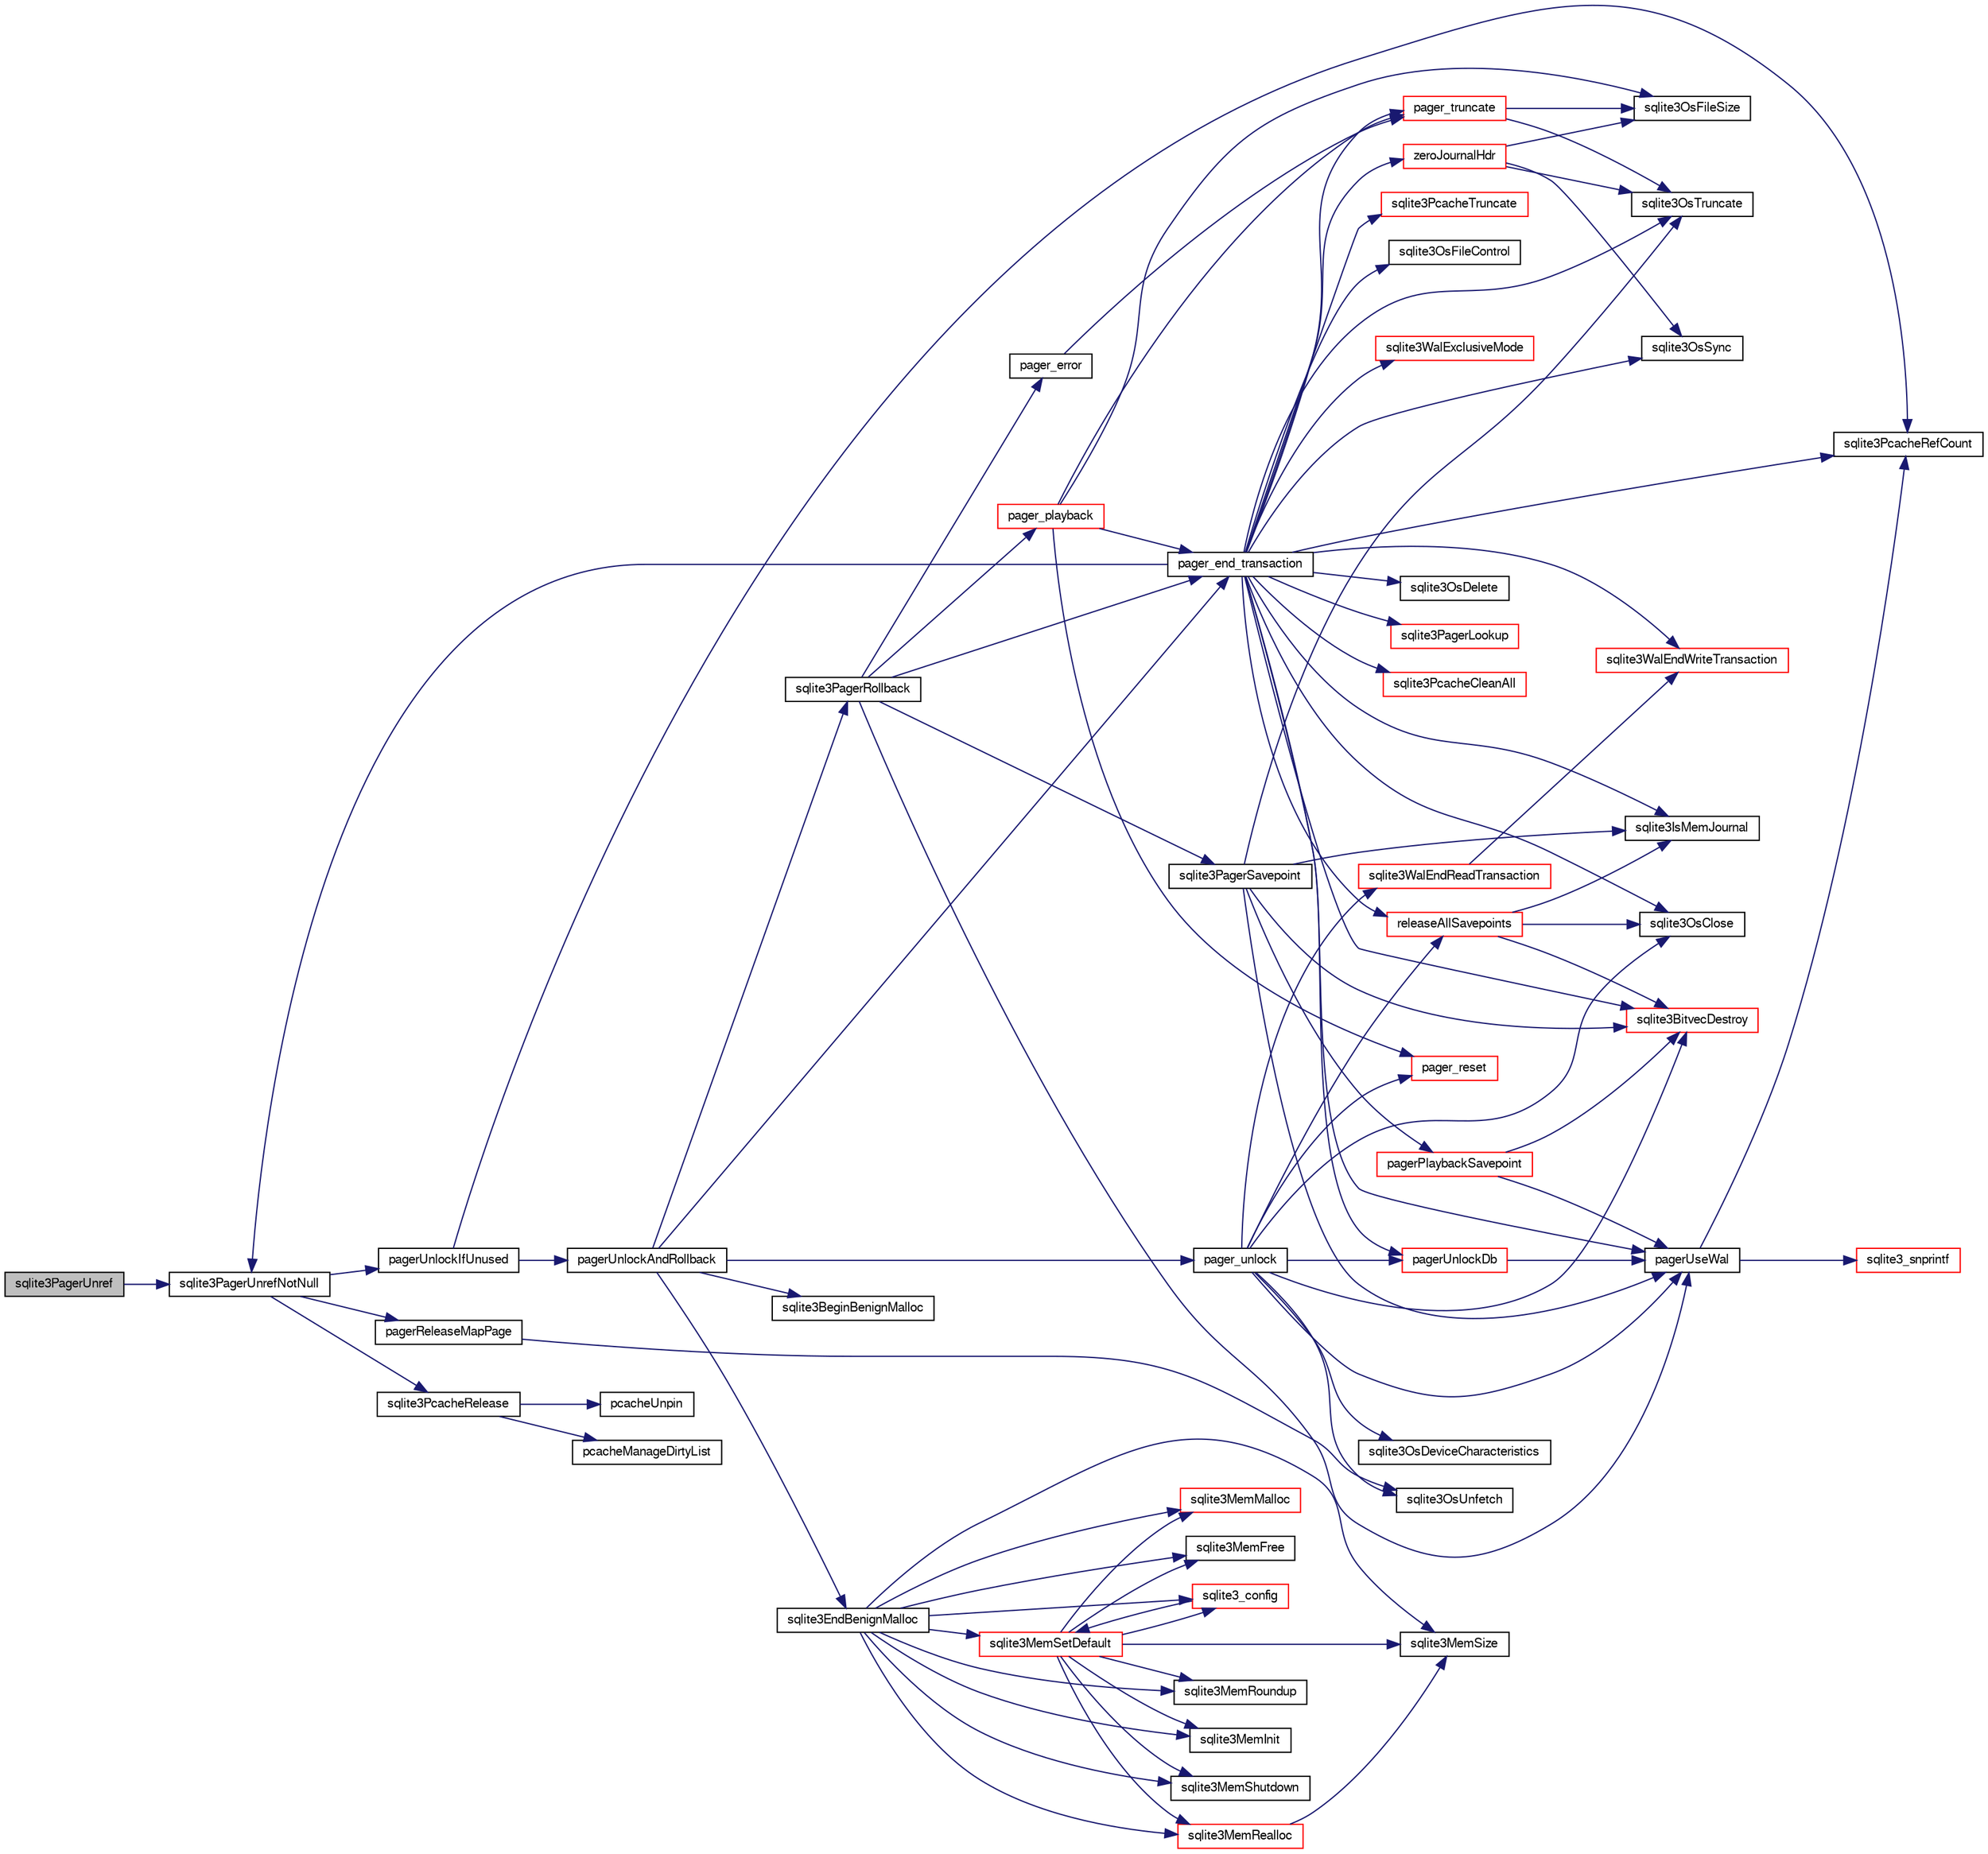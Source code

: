 digraph "sqlite3PagerUnref"
{
  edge [fontname="FreeSans",fontsize="10",labelfontname="FreeSans",labelfontsize="10"];
  node [fontname="FreeSans",fontsize="10",shape=record];
  rankdir="LR";
  Node641309 [label="sqlite3PagerUnref",height=0.2,width=0.4,color="black", fillcolor="grey75", style="filled", fontcolor="black"];
  Node641309 -> Node641310 [color="midnightblue",fontsize="10",style="solid",fontname="FreeSans"];
  Node641310 [label="sqlite3PagerUnrefNotNull",height=0.2,width=0.4,color="black", fillcolor="white", style="filled",URL="$sqlite3_8c.html#a4b314f96f09f5c68c94672e420e31ab9"];
  Node641310 -> Node641311 [color="midnightblue",fontsize="10",style="solid",fontname="FreeSans"];
  Node641311 [label="pagerReleaseMapPage",height=0.2,width=0.4,color="black", fillcolor="white", style="filled",URL="$sqlite3_8c.html#aefa288f9febba49488ab634f8b0d5f6d"];
  Node641311 -> Node641312 [color="midnightblue",fontsize="10",style="solid",fontname="FreeSans"];
  Node641312 [label="sqlite3OsUnfetch",height=0.2,width=0.4,color="black", fillcolor="white", style="filled",URL="$sqlite3_8c.html#abc0da72cb8b8989cf8708b572fe5fef4"];
  Node641310 -> Node641313 [color="midnightblue",fontsize="10",style="solid",fontname="FreeSans"];
  Node641313 [label="sqlite3PcacheRelease",height=0.2,width=0.4,color="black", fillcolor="white", style="filled",URL="$sqlite3_8c.html#ad07fc7a8130ad1e77861f345084b1b83"];
  Node641313 -> Node641314 [color="midnightblue",fontsize="10",style="solid",fontname="FreeSans"];
  Node641314 [label="pcacheUnpin",height=0.2,width=0.4,color="black", fillcolor="white", style="filled",URL="$sqlite3_8c.html#a76530dde0f26366c0614d713daf9859c"];
  Node641313 -> Node641315 [color="midnightblue",fontsize="10",style="solid",fontname="FreeSans"];
  Node641315 [label="pcacheManageDirtyList",height=0.2,width=0.4,color="black", fillcolor="white", style="filled",URL="$sqlite3_8c.html#aae9bc2ddff700c30e5f9c80d531d6acc"];
  Node641310 -> Node641316 [color="midnightblue",fontsize="10",style="solid",fontname="FreeSans"];
  Node641316 [label="pagerUnlockIfUnused",height=0.2,width=0.4,color="black", fillcolor="white", style="filled",URL="$sqlite3_8c.html#abf547f4276efb6f10262f7fde1e4d065"];
  Node641316 -> Node641317 [color="midnightblue",fontsize="10",style="solid",fontname="FreeSans"];
  Node641317 [label="sqlite3PcacheRefCount",height=0.2,width=0.4,color="black", fillcolor="white", style="filled",URL="$sqlite3_8c.html#adee2536d23ec9628e0883ccab03b3429"];
  Node641316 -> Node641318 [color="midnightblue",fontsize="10",style="solid",fontname="FreeSans"];
  Node641318 [label="pagerUnlockAndRollback",height=0.2,width=0.4,color="black", fillcolor="white", style="filled",URL="$sqlite3_8c.html#a02d96b7bf62c3b13ba905d168914518c"];
  Node641318 -> Node641319 [color="midnightblue",fontsize="10",style="solid",fontname="FreeSans"];
  Node641319 [label="sqlite3BeginBenignMalloc",height=0.2,width=0.4,color="black", fillcolor="white", style="filled",URL="$sqlite3_8c.html#a3344c0e2b1b6df701a1cb326602fac14"];
  Node641318 -> Node641320 [color="midnightblue",fontsize="10",style="solid",fontname="FreeSans"];
  Node641320 [label="sqlite3PagerRollback",height=0.2,width=0.4,color="black", fillcolor="white", style="filled",URL="$sqlite3_8c.html#afdd2ecbb97b7a716892ff6bd10c7dfd0"];
  Node641320 -> Node641321 [color="midnightblue",fontsize="10",style="solid",fontname="FreeSans"];
  Node641321 [label="pagerUseWal",height=0.2,width=0.4,color="black", fillcolor="white", style="filled",URL="$sqlite3_8c.html#a31def80bfe1de9284d635ba190a5eb68"];
  Node641321 -> Node641317 [color="midnightblue",fontsize="10",style="solid",fontname="FreeSans"];
  Node641321 -> Node641322 [color="midnightblue",fontsize="10",style="solid",fontname="FreeSans"];
  Node641322 [label="sqlite3_snprintf",height=0.2,width=0.4,color="red", fillcolor="white", style="filled",URL="$sqlite3_8c.html#aa2695a752e971577f5784122f2013c40"];
  Node641320 -> Node641603 [color="midnightblue",fontsize="10",style="solid",fontname="FreeSans"];
  Node641603 [label="sqlite3PagerSavepoint",height=0.2,width=0.4,color="black", fillcolor="white", style="filled",URL="$sqlite3_8c.html#a8b5f1920b6a8b564a47e243868f2c8d4"];
  Node641603 -> Node641604 [color="midnightblue",fontsize="10",style="solid",fontname="FreeSans"];
  Node641604 [label="sqlite3BitvecDestroy",height=0.2,width=0.4,color="red", fillcolor="white", style="filled",URL="$sqlite3_8c.html#ab732400d8022b48df1b7b3ee41be045d"];
  Node641603 -> Node641605 [color="midnightblue",fontsize="10",style="solid",fontname="FreeSans"];
  Node641605 [label="sqlite3IsMemJournal",height=0.2,width=0.4,color="black", fillcolor="white", style="filled",URL="$sqlite3_8c.html#a237bb8682b84ed24be164d4c57465182"];
  Node641603 -> Node641606 [color="midnightblue",fontsize="10",style="solid",fontname="FreeSans"];
  Node641606 [label="sqlite3OsTruncate",height=0.2,width=0.4,color="black", fillcolor="white", style="filled",URL="$sqlite3_8c.html#ab14e17fc93b09d52b42c433c47eb3b68"];
  Node641603 -> Node641321 [color="midnightblue",fontsize="10",style="solid",fontname="FreeSans"];
  Node641603 -> Node641607 [color="midnightblue",fontsize="10",style="solid",fontname="FreeSans"];
  Node641607 [label="pagerPlaybackSavepoint",height=0.2,width=0.4,color="red", fillcolor="white", style="filled",URL="$sqlite3_8c.html#aedf76c3b6661c4244cc3e2c5464fd12e"];
  Node641607 -> Node641321 [color="midnightblue",fontsize="10",style="solid",fontname="FreeSans"];
  Node641607 -> Node641604 [color="midnightblue",fontsize="10",style="solid",fontname="FreeSans"];
  Node641320 -> Node641698 [color="midnightblue",fontsize="10",style="solid",fontname="FreeSans"];
  Node641698 [label="pager_end_transaction",height=0.2,width=0.4,color="black", fillcolor="white", style="filled",URL="$sqlite3_8c.html#a0814e2cfab386b1e3ba74528870339fe"];
  Node641698 -> Node641699 [color="midnightblue",fontsize="10",style="solid",fontname="FreeSans"];
  Node641699 [label="releaseAllSavepoints",height=0.2,width=0.4,color="red", fillcolor="white", style="filled",URL="$sqlite3_8c.html#ac0ec06e81b223a42295bd1a0182b1609"];
  Node641699 -> Node641604 [color="midnightblue",fontsize="10",style="solid",fontname="FreeSans"];
  Node641699 -> Node641605 [color="midnightblue",fontsize="10",style="solid",fontname="FreeSans"];
  Node641699 -> Node641700 [color="midnightblue",fontsize="10",style="solid",fontname="FreeSans"];
  Node641700 [label="sqlite3OsClose",height=0.2,width=0.4,color="black", fillcolor="white", style="filled",URL="$sqlite3_8c.html#aa5f0aeb27273a57c0523deaf48997533"];
  Node641698 -> Node641321 [color="midnightblue",fontsize="10",style="solid",fontname="FreeSans"];
  Node641698 -> Node641605 [color="midnightblue",fontsize="10",style="solid",fontname="FreeSans"];
  Node641698 -> Node641700 [color="midnightblue",fontsize="10",style="solid",fontname="FreeSans"];
  Node641698 -> Node641606 [color="midnightblue",fontsize="10",style="solid",fontname="FreeSans"];
  Node641698 -> Node641701 [color="midnightblue",fontsize="10",style="solid",fontname="FreeSans"];
  Node641701 [label="sqlite3OsSync",height=0.2,width=0.4,color="black", fillcolor="white", style="filled",URL="$sqlite3_8c.html#a3f01629ca3b49854944cecdd14dc3358"];
  Node641698 -> Node641702 [color="midnightblue",fontsize="10",style="solid",fontname="FreeSans"];
  Node641702 [label="zeroJournalHdr",height=0.2,width=0.4,color="red", fillcolor="white", style="filled",URL="$sqlite3_8c.html#a6e1592949a5e668f43f0ff5f5d08fe10"];
  Node641702 -> Node641606 [color="midnightblue",fontsize="10",style="solid",fontname="FreeSans"];
  Node641702 -> Node641701 [color="midnightblue",fontsize="10",style="solid",fontname="FreeSans"];
  Node641702 -> Node641657 [color="midnightblue",fontsize="10",style="solid",fontname="FreeSans"];
  Node641657 [label="sqlite3OsFileSize",height=0.2,width=0.4,color="black", fillcolor="white", style="filled",URL="$sqlite3_8c.html#a395914ef2826de6ed70e92b5d02887de"];
  Node641698 -> Node641703 [color="midnightblue",fontsize="10",style="solid",fontname="FreeSans"];
  Node641703 [label="sqlite3OsDelete",height=0.2,width=0.4,color="black", fillcolor="white", style="filled",URL="$sqlite3_8c.html#a576c2e542e46ddee19d10e75337039c0"];
  Node641698 -> Node641317 [color="midnightblue",fontsize="10",style="solid",fontname="FreeSans"];
  Node641698 -> Node641622 [color="midnightblue",fontsize="10",style="solid",fontname="FreeSans"];
  Node641622 [label="sqlite3PagerLookup",height=0.2,width=0.4,color="red", fillcolor="white", style="filled",URL="$sqlite3_8c.html#a1252ec03814f64eed236cfb21094cafd"];
  Node641698 -> Node641310 [color="midnightblue",fontsize="10",style="solid",fontname="FreeSans"];
  Node641698 -> Node641604 [color="midnightblue",fontsize="10",style="solid",fontname="FreeSans"];
  Node641698 -> Node641704 [color="midnightblue",fontsize="10",style="solid",fontname="FreeSans"];
  Node641704 [label="sqlite3PcacheCleanAll",height=0.2,width=0.4,color="red", fillcolor="white", style="filled",URL="$sqlite3_8c.html#a65aa4d4f73373a161a96fafe219b86a7"];
  Node641698 -> Node641661 [color="midnightblue",fontsize="10",style="solid",fontname="FreeSans"];
  Node641661 [label="sqlite3PcacheTruncate",height=0.2,width=0.4,color="red", fillcolor="white", style="filled",URL="$sqlite3_8c.html#aa25da46a83609c408a14977a087af782"];
  Node641698 -> Node641705 [color="midnightblue",fontsize="10",style="solid",fontname="FreeSans"];
  Node641705 [label="sqlite3WalEndWriteTransaction",height=0.2,width=0.4,color="red", fillcolor="white", style="filled",URL="$sqlite3_8c.html#a0ae58a14b40600fb21130cc4d595acc9"];
  Node641698 -> Node641708 [color="midnightblue",fontsize="10",style="solid",fontname="FreeSans"];
  Node641708 [label="pager_truncate",height=0.2,width=0.4,color="red", fillcolor="white", style="filled",URL="$sqlite3_8c.html#aa0700caa408442673a3ede3bb04b1f0b"];
  Node641708 -> Node641657 [color="midnightblue",fontsize="10",style="solid",fontname="FreeSans"];
  Node641708 -> Node641606 [color="midnightblue",fontsize="10",style="solid",fontname="FreeSans"];
  Node641698 -> Node641675 [color="midnightblue",fontsize="10",style="solid",fontname="FreeSans"];
  Node641675 [label="sqlite3OsFileControl",height=0.2,width=0.4,color="black", fillcolor="white", style="filled",URL="$sqlite3_8c.html#aa8dad928f8e52b454c6d82bd2fe5c3fc"];
  Node641698 -> Node641709 [color="midnightblue",fontsize="10",style="solid",fontname="FreeSans"];
  Node641709 [label="sqlite3WalExclusiveMode",height=0.2,width=0.4,color="red", fillcolor="white", style="filled",URL="$sqlite3_8c.html#a1ca342ad565c5ae8dd3685e3aa0b731e"];
  Node641698 -> Node641712 [color="midnightblue",fontsize="10",style="solid",fontname="FreeSans"];
  Node641712 [label="pagerUnlockDb",height=0.2,width=0.4,color="red", fillcolor="white", style="filled",URL="$sqlite3_8c.html#a8ac54f19421c76b5045a40b42d282c32"];
  Node641712 -> Node641321 [color="midnightblue",fontsize="10",style="solid",fontname="FreeSans"];
  Node641320 -> Node641714 [color="midnightblue",fontsize="10",style="solid",fontname="FreeSans"];
  Node641714 [label="pager_playback",height=0.2,width=0.4,color="red", fillcolor="white", style="filled",URL="$sqlite3_8c.html#a9d9a750a9fc76eb4b668c8a16b164a65"];
  Node641714 -> Node641657 [color="midnightblue",fontsize="10",style="solid",fontname="FreeSans"];
  Node641714 -> Node641708 [color="midnightblue",fontsize="10",style="solid",fontname="FreeSans"];
  Node641714 -> Node641659 [color="midnightblue",fontsize="10",style="solid",fontname="FreeSans"];
  Node641659 [label="pager_reset",height=0.2,width=0.4,color="red", fillcolor="white", style="filled",URL="$sqlite3_8c.html#a80434ecc2e0b58eea05c79b1690be582"];
  Node641714 -> Node641698 [color="midnightblue",fontsize="10",style="solid",fontname="FreeSans"];
  Node641320 -> Node641722 [color="midnightblue",fontsize="10",style="solid",fontname="FreeSans"];
  Node641722 [label="pager_error",height=0.2,width=0.4,color="black", fillcolor="white", style="filled",URL="$sqlite3_8c.html#ac15e13c61047b37098e21115614ddd22"];
  Node641722 -> Node641708 [color="midnightblue",fontsize="10",style="solid",fontname="FreeSans"];
  Node641318 -> Node641397 [color="midnightblue",fontsize="10",style="solid",fontname="FreeSans"];
  Node641397 [label="sqlite3EndBenignMalloc",height=0.2,width=0.4,color="black", fillcolor="white", style="filled",URL="$sqlite3_8c.html#a4582127cc64d483dc66c7acf9d8d8fbb"];
  Node641397 -> Node641372 [color="midnightblue",fontsize="10",style="solid",fontname="FreeSans"];
  Node641372 [label="sqlite3MemMalloc",height=0.2,width=0.4,color="red", fillcolor="white", style="filled",URL="$sqlite3_8c.html#a53157f1a669f949332f44ca9f15c0a43"];
  Node641397 -> Node641377 [color="midnightblue",fontsize="10",style="solid",fontname="FreeSans"];
  Node641377 [label="sqlite3MemFree",height=0.2,width=0.4,color="black", fillcolor="white", style="filled",URL="$sqlite3_8c.html#a4198492989c7a427e3d704c06058850a"];
  Node641397 -> Node641378 [color="midnightblue",fontsize="10",style="solid",fontname="FreeSans"];
  Node641378 [label="sqlite3MemRealloc",height=0.2,width=0.4,color="red", fillcolor="white", style="filled",URL="$sqlite3_8c.html#addd043cc5742c3b0cf536763cd4e6948"];
  Node641378 -> Node641379 [color="midnightblue",fontsize="10",style="solid",fontname="FreeSans"];
  Node641379 [label="sqlite3MemSize",height=0.2,width=0.4,color="black", fillcolor="white", style="filled",URL="$sqlite3_8c.html#a564962938d56643e999de431c190f937"];
  Node641397 -> Node641379 [color="midnightblue",fontsize="10",style="solid",fontname="FreeSans"];
  Node641397 -> Node641380 [color="midnightblue",fontsize="10",style="solid",fontname="FreeSans"];
  Node641380 [label="sqlite3MemRoundup",height=0.2,width=0.4,color="black", fillcolor="white", style="filled",URL="$sqlite3_8c.html#ac9d66a2d2d224dfafcf6a49d48436ddc"];
  Node641397 -> Node641381 [color="midnightblue",fontsize="10",style="solid",fontname="FreeSans"];
  Node641381 [label="sqlite3MemInit",height=0.2,width=0.4,color="black", fillcolor="white", style="filled",URL="$sqlite3_8c.html#a1ec61c1becf036ba7fcb571ae51300af"];
  Node641397 -> Node641382 [color="midnightblue",fontsize="10",style="solid",fontname="FreeSans"];
  Node641382 [label="sqlite3MemShutdown",height=0.2,width=0.4,color="black", fillcolor="white", style="filled",URL="$sqlite3_8c.html#a934531b3f7c4743196f453ce6db028dc"];
  Node641397 -> Node641371 [color="midnightblue",fontsize="10",style="solid",fontname="FreeSans"];
  Node641371 [label="sqlite3MemSetDefault",height=0.2,width=0.4,color="red", fillcolor="white", style="filled",URL="$sqlite3_8c.html#a162fbfd727e92c5f8f72625b5ff62549"];
  Node641371 -> Node641372 [color="midnightblue",fontsize="10",style="solid",fontname="FreeSans"];
  Node641371 -> Node641377 [color="midnightblue",fontsize="10",style="solid",fontname="FreeSans"];
  Node641371 -> Node641378 [color="midnightblue",fontsize="10",style="solid",fontname="FreeSans"];
  Node641371 -> Node641379 [color="midnightblue",fontsize="10",style="solid",fontname="FreeSans"];
  Node641371 -> Node641380 [color="midnightblue",fontsize="10",style="solid",fontname="FreeSans"];
  Node641371 -> Node641381 [color="midnightblue",fontsize="10",style="solid",fontname="FreeSans"];
  Node641371 -> Node641382 [color="midnightblue",fontsize="10",style="solid",fontname="FreeSans"];
  Node641371 -> Node641383 [color="midnightblue",fontsize="10",style="solid",fontname="FreeSans"];
  Node641383 [label="sqlite3_config",height=0.2,width=0.4,color="red", fillcolor="white", style="filled",URL="$sqlite3_8c.html#a74ad420b6f26bc06a04ff6ecec8a8c91"];
  Node641383 -> Node641371 [color="midnightblue",fontsize="10",style="solid",fontname="FreeSans"];
  Node641397 -> Node641383 [color="midnightblue",fontsize="10",style="solid",fontname="FreeSans"];
  Node641318 -> Node641698 [color="midnightblue",fontsize="10",style="solid",fontname="FreeSans"];
  Node641318 -> Node641723 [color="midnightblue",fontsize="10",style="solid",fontname="FreeSans"];
  Node641723 [label="pager_unlock",height=0.2,width=0.4,color="black", fillcolor="white", style="filled",URL="$sqlite3_8c.html#a5b54bd09bd76fa68eb6310fbf9bbaf20"];
  Node641723 -> Node641604 [color="midnightblue",fontsize="10",style="solid",fontname="FreeSans"];
  Node641723 -> Node641699 [color="midnightblue",fontsize="10",style="solid",fontname="FreeSans"];
  Node641723 -> Node641321 [color="midnightblue",fontsize="10",style="solid",fontname="FreeSans"];
  Node641723 -> Node641724 [color="midnightblue",fontsize="10",style="solid",fontname="FreeSans"];
  Node641724 [label="sqlite3WalEndReadTransaction",height=0.2,width=0.4,color="red", fillcolor="white", style="filled",URL="$sqlite3_8c.html#a2d0ec4393370b11b4db7d9836d38eb40"];
  Node641724 -> Node641705 [color="midnightblue",fontsize="10",style="solid",fontname="FreeSans"];
  Node641723 -> Node641679 [color="midnightblue",fontsize="10",style="solid",fontname="FreeSans"];
  Node641679 [label="sqlite3OsDeviceCharacteristics",height=0.2,width=0.4,color="black", fillcolor="white", style="filled",URL="$sqlite3_8c.html#a251e030ce1bd2e552bc2dd66b1ac36d0"];
  Node641723 -> Node641700 [color="midnightblue",fontsize="10",style="solid",fontname="FreeSans"];
  Node641723 -> Node641712 [color="midnightblue",fontsize="10",style="solid",fontname="FreeSans"];
  Node641723 -> Node641659 [color="midnightblue",fontsize="10",style="solid",fontname="FreeSans"];
  Node641723 -> Node641312 [color="midnightblue",fontsize="10",style="solid",fontname="FreeSans"];
}
